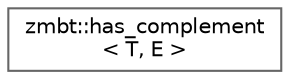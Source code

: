 digraph "Graphical Class Hierarchy"
{
 // LATEX_PDF_SIZE
  bgcolor="transparent";
  edge [fontname=Helvetica,fontsize=10,labelfontname=Helvetica,labelfontsize=10];
  node [fontname=Helvetica,fontsize=10,shape=box,height=0.2,width=0.4];
  rankdir="LR";
  Node0 [id="Node000000",label="zmbt::has_complement\l\< T, E \>",height=0.2,width=0.4,color="grey40", fillcolor="white", style="filled",URL="$structzmbt_1_1has__complement.html",tooltip=" "];
}
